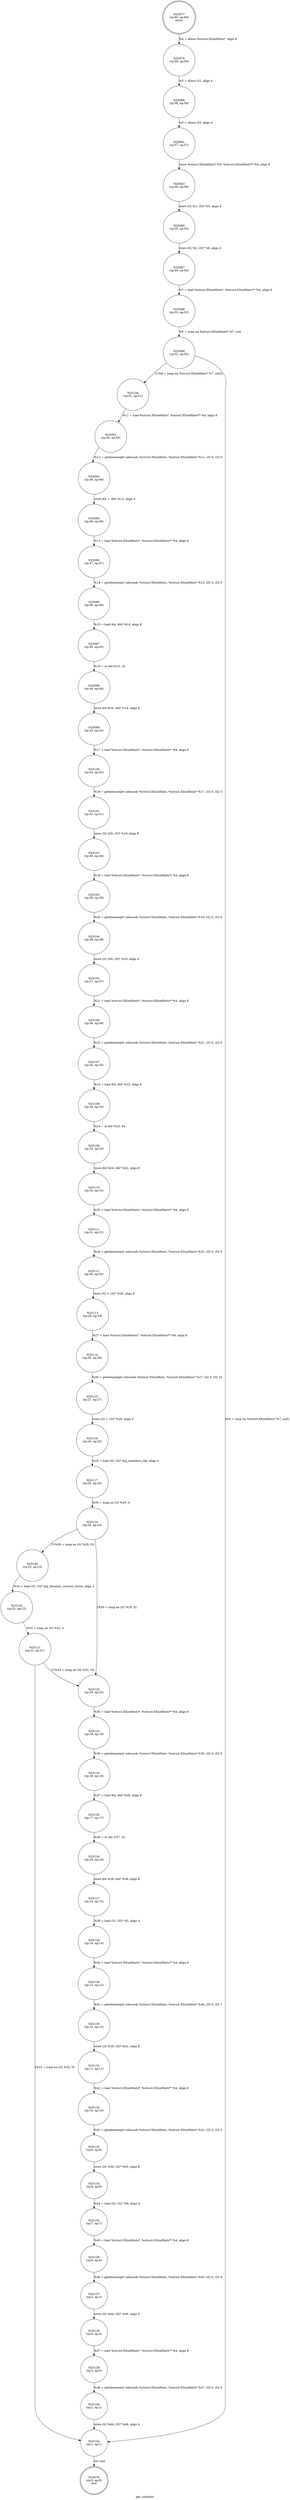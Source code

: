 digraph get_sizehints {
label="get_sizehints"
25076 [label="N25076\n(rp:0, ep:0)\nexit", shape="doublecircle"]
25077 [label="N25077\n(rp:60, ep:60)\nentry", shape="doublecircle"]
25077 -> 25079 [label="%4 = alloca %struct.XSizeHints*, align 8"]
25079 [label="N25079\n(rp:59, ep:59)", shape="circle"]
25079 -> 25080 [label="%5 = alloca i32, align 4"]
25080 [label="N25080\n(rp:58, ep:58)", shape="circle"]
25080 -> 25081 [label="%6 = alloca i32, align 4"]
25081 [label="N25081\n(rp:57, ep:57)", shape="circle"]
25081 -> 25083 [label="store %struct.XSizeHints* %0, %struct.XSizeHints** %4, align 8"]
25083 [label="N25083\n(rp:56, ep:56)", shape="circle"]
25083 -> 25085 [label="store i32 %1, i32* %5, align 4"]
25085 [label="N25085\n(rp:55, ep:55)", shape="circle"]
25085 -> 25087 [label="store i32 %2, i32* %6, align 4"]
25087 [label="N25087\n(rp:54, ep:54)", shape="circle"]
25087 -> 25088 [label="%7 = load %struct.XSizeHints*, %struct.XSizeHints** %4, align 8"]
25088 [label="N25088\n(rp:53, ep:53)", shape="circle"]
25088 -> 25089 [label="%8 = icmp eq %struct.XSizeHints* %7, null"]
25089 [label="N25089\n(rp:52, ep:52)", shape="circle"]
25089 -> 25144 [label="[!(%8 = icmp eq %struct.XSizeHints* %7, null)]"]
25089 -> 25142 [label="[%8 = icmp eq %struct.XSizeHints* %7, null]"]
25092 [label="N25092\n(rp:50, ep:50)", shape="circle"]
25092 -> 25093 [label="%12 = getelementptr inbounds %struct.XSizeHints, %struct.XSizeHints* %11, i32 0, i32 0"]
25093 [label="N25093\n(rp:49, ep:49)", shape="circle"]
25093 -> 25094 [label="store i64 1, i64* %12, align 8"]
25094 [label="N25094\n(rp:48, ep:48)", shape="circle"]
25094 -> 25095 [label="%13 = load %struct.XSizeHints*, %struct.XSizeHints** %4, align 8"]
25095 [label="N25095\n(rp:47, ep:47)", shape="circle"]
25095 -> 25096 [label="%14 = getelementptr inbounds %struct.XSizeHints, %struct.XSizeHints* %13, i32 0, i32 0"]
25096 [label="N25096\n(rp:46, ep:46)", shape="circle"]
25096 -> 25097 [label="%15 = load i64, i64* %14, align 8"]
25097 [label="N25097\n(rp:45, ep:45)", shape="circle"]
25097 -> 25098 [label="%16 = or i64 %15, 16"]
25098 [label="N25098\n(rp:44, ep:44)", shape="circle"]
25098 -> 25099 [label="store i64 %16, i64* %14, align 8"]
25099 [label="N25099\n(rp:43, ep:43)", shape="circle"]
25099 -> 25100 [label="%17 = load %struct.XSizeHints*, %struct.XSizeHints** %4, align 8"]
25100 [label="N25100\n(rp:42, ep:42)", shape="circle"]
25100 -> 25101 [label="%18 = getelementptr inbounds %struct.XSizeHints, %struct.XSizeHints* %17, i32 0, i32 5"]
25101 [label="N25101\n(rp:41, ep:41)", shape="circle"]
25101 -> 25102 [label="store i32 200, i32* %18, align 8"]
25102 [label="N25102\n(rp:40, ep:40)", shape="circle"]
25102 -> 25103 [label="%19 = load %struct.XSizeHints*, %struct.XSizeHints** %4, align 8"]
25103 [label="N25103\n(rp:39, ep:39)", shape="circle"]
25103 -> 25104 [label="%20 = getelementptr inbounds %struct.XSizeHints, %struct.XSizeHints* %19, i32 0, i32 6"]
25104 [label="N25104\n(rp:38, ep:38)", shape="circle"]
25104 -> 25105 [label="store i32 200, i32* %20, align 4"]
25105 [label="N25105\n(rp:37, ep:37)", shape="circle"]
25105 -> 25106 [label="%21 = load %struct.XSizeHints*, %struct.XSizeHints** %4, align 8"]
25106 [label="N25106\n(rp:36, ep:36)", shape="circle"]
25106 -> 25107 [label="%22 = getelementptr inbounds %struct.XSizeHints, %struct.XSizeHints* %21, i32 0, i32 0"]
25107 [label="N25107\n(rp:35, ep:35)", shape="circle"]
25107 -> 25108 [label="%23 = load i64, i64* %22, align 8"]
25108 [label="N25108\n(rp:34, ep:34)", shape="circle"]
25108 -> 25109 [label="%24 = or i64 %23, 64"]
25109 [label="N25109\n(rp:33, ep:33)", shape="circle"]
25109 -> 25110 [label="store i64 %24, i64* %22, align 8"]
25110 [label="N25110\n(rp:32, ep:32)", shape="circle"]
25110 -> 25111 [label="%25 = load %struct.XSizeHints*, %struct.XSizeHints** %4, align 8"]
25111 [label="N25111\n(rp:31, ep:31)", shape="circle"]
25111 -> 25112 [label="%26 = getelementptr inbounds %struct.XSizeHints, %struct.XSizeHints* %25, i32 0, i32 9"]
25112 [label="N25112\n(rp:30, ep:30)", shape="circle"]
25112 -> 25113 [label="store i32 2, i32* %26, align 8"]
25113 [label="N25113\n(rp:29, ep:29)", shape="circle"]
25113 -> 25114 [label="%27 = load %struct.XSizeHints*, %struct.XSizeHints** %4, align 8"]
25114 [label="N25114\n(rp:28, ep:28)", shape="circle"]
25114 -> 25115 [label="%28 = getelementptr inbounds %struct.XSizeHints, %struct.XSizeHints* %27, i32 0, i32 10"]
25115 [label="N25115\n(rp:27, ep:27)", shape="circle"]
25115 -> 25116 [label="store i32 1, i32* %28, align 4"]
25116 [label="N25116\n(rp:26, ep:26)", shape="circle"]
25116 -> 25117 [label="%29 = load i32, i32* @g_seamless_rdp, align 4"]
25117 [label="N25117\n(rp:25, ep:25)", shape="circle"]
25117 -> 25118 [label="%30 = icmp ne i32 %29, 0"]
25118 [label="N25118\n(rp:24, ep:24)", shape="circle"]
25118 -> 25146 [label="[!(%30 = icmp ne i32 %29, 0)]"]
25118 -> 25122 [label="[%30 = icmp ne i32 %29, 0]"]
25120 [label="N25120\n(rp:22, ep:22)", shape="circle"]
25120 -> 25121 [label="%33 = icmp ne i32 %32, 0"]
25121 [label="N25121\n(rp:21, ep:21)", shape="circle"]
25121 -> 25142 [label="[%33 = icmp ne i32 %32, 0]"]
25121 -> 25122 [label="[!(%33 = icmp ne i32 %32, 0)]"]
25122 [label="N25122\n(rp:20, ep:20)", shape="circle"]
25122 -> 25123 [label="%35 = load %struct.XSizeHints*, %struct.XSizeHints** %4, align 8"]
25123 [label="N25123\n(rp:19, ep:19)", shape="circle"]
25123 -> 25124 [label="%36 = getelementptr inbounds %struct.XSizeHints, %struct.XSizeHints* %35, i32 0, i32 0"]
25124 [label="N25124\n(rp:18, ep:18)", shape="circle"]
25124 -> 25125 [label="%37 = load i64, i64* %36, align 8"]
25125 [label="N25125\n(rp:17, ep:17)", shape="circle"]
25125 -> 25126 [label="%38 = or i64 %37, 32"]
25126 [label="N25126\n(rp:16, ep:16)", shape="circle"]
25126 -> 25127 [label="store i64 %38, i64* %36, align 8"]
25127 [label="N25127\n(rp:15, ep:15)", shape="circle"]
25127 -> 25128 [label="%39 = load i32, i32* %5, align 4"]
25128 [label="N25128\n(rp:14, ep:14)", shape="circle"]
25128 -> 25129 [label="%40 = load %struct.XSizeHints*, %struct.XSizeHints** %4, align 8"]
25129 [label="N25129\n(rp:13, ep:13)", shape="circle"]
25129 -> 25130 [label="%41 = getelementptr inbounds %struct.XSizeHints, %struct.XSizeHints* %40, i32 0, i32 7"]
25130 [label="N25130\n(rp:12, ep:12)", shape="circle"]
25130 -> 25131 [label="store i32 %39, i32* %41, align 8"]
25131 [label="N25131\n(rp:11, ep:11)", shape="circle"]
25131 -> 25132 [label="%42 = load %struct.XSizeHints*, %struct.XSizeHints** %4, align 8"]
25132 [label="N25132\n(rp:10, ep:10)", shape="circle"]
25132 -> 25133 [label="%43 = getelementptr inbounds %struct.XSizeHints, %struct.XSizeHints* %42, i32 0, i32 5"]
25133 [label="N25133\n(rp:9, ep:9)", shape="circle"]
25133 -> 25134 [label="store i32 %39, i32* %43, align 8"]
25134 [label="N25134\n(rp:8, ep:8)", shape="circle"]
25134 -> 25135 [label="%44 = load i32, i32* %6, align 4"]
25135 [label="N25135\n(rp:7, ep:7)", shape="circle"]
25135 -> 25136 [label="%45 = load %struct.XSizeHints*, %struct.XSizeHints** %4, align 8"]
25136 [label="N25136\n(rp:6, ep:6)", shape="circle"]
25136 -> 25137 [label="%46 = getelementptr inbounds %struct.XSizeHints, %struct.XSizeHints* %45, i32 0, i32 8"]
25137 [label="N25137\n(rp:5, ep:5)", shape="circle"]
25137 -> 25138 [label="store i32 %44, i32* %46, align 4"]
25138 [label="N25138\n(rp:4, ep:4)", shape="circle"]
25138 -> 25139 [label="%47 = load %struct.XSizeHints*, %struct.XSizeHints** %4, align 8"]
25139 [label="N25139\n(rp:3, ep:3)", shape="circle"]
25139 -> 25140 [label="%48 = getelementptr inbounds %struct.XSizeHints, %struct.XSizeHints* %47, i32 0, i32 6"]
25140 [label="N25140\n(rp:2, ep:2)", shape="circle"]
25140 -> 25142 [label="store i32 %44, i32* %48, align 4"]
25142 [label="N25142\n(rp:1, ep:1)", shape="circle"]
25142 -> 25076 [label="ret void"]
25144 [label="N25144\n(rp:51, ep:51)", shape="circle"]
25144 -> 25092 [label="%11 = load %struct.XSizeHints*, %struct.XSizeHints** %4, align 8"]
25146 [label="N25146\n(rp:23, ep:23)", shape="circle"]
25146 -> 25120 [label="%32 = load i32, i32* @g_dynamic_session_resize, align 4"]
}
